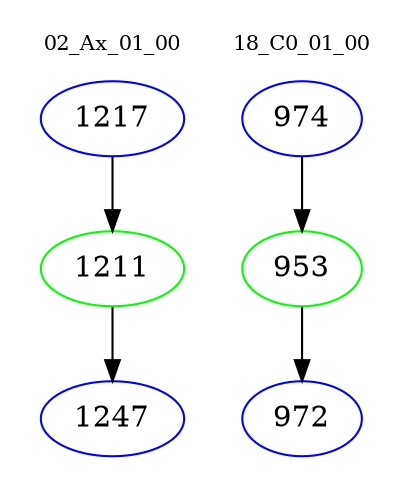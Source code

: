 digraph{
subgraph cluster_0 {
color = white
label = "02_Ax_01_00";
fontsize=10;
T0_1217 [label="1217", color="blue"]
T0_1217 -> T0_1211 [color="black"]
T0_1211 [label="1211", color="green"]
T0_1211 -> T0_1247 [color="black"]
T0_1247 [label="1247", color="blue"]
}
subgraph cluster_1 {
color = white
label = "18_C0_01_00";
fontsize=10;
T1_974 [label="974", color="blue"]
T1_974 -> T1_953 [color="black"]
T1_953 [label="953", color="green"]
T1_953 -> T1_972 [color="black"]
T1_972 [label="972", color="blue"]
}
}
